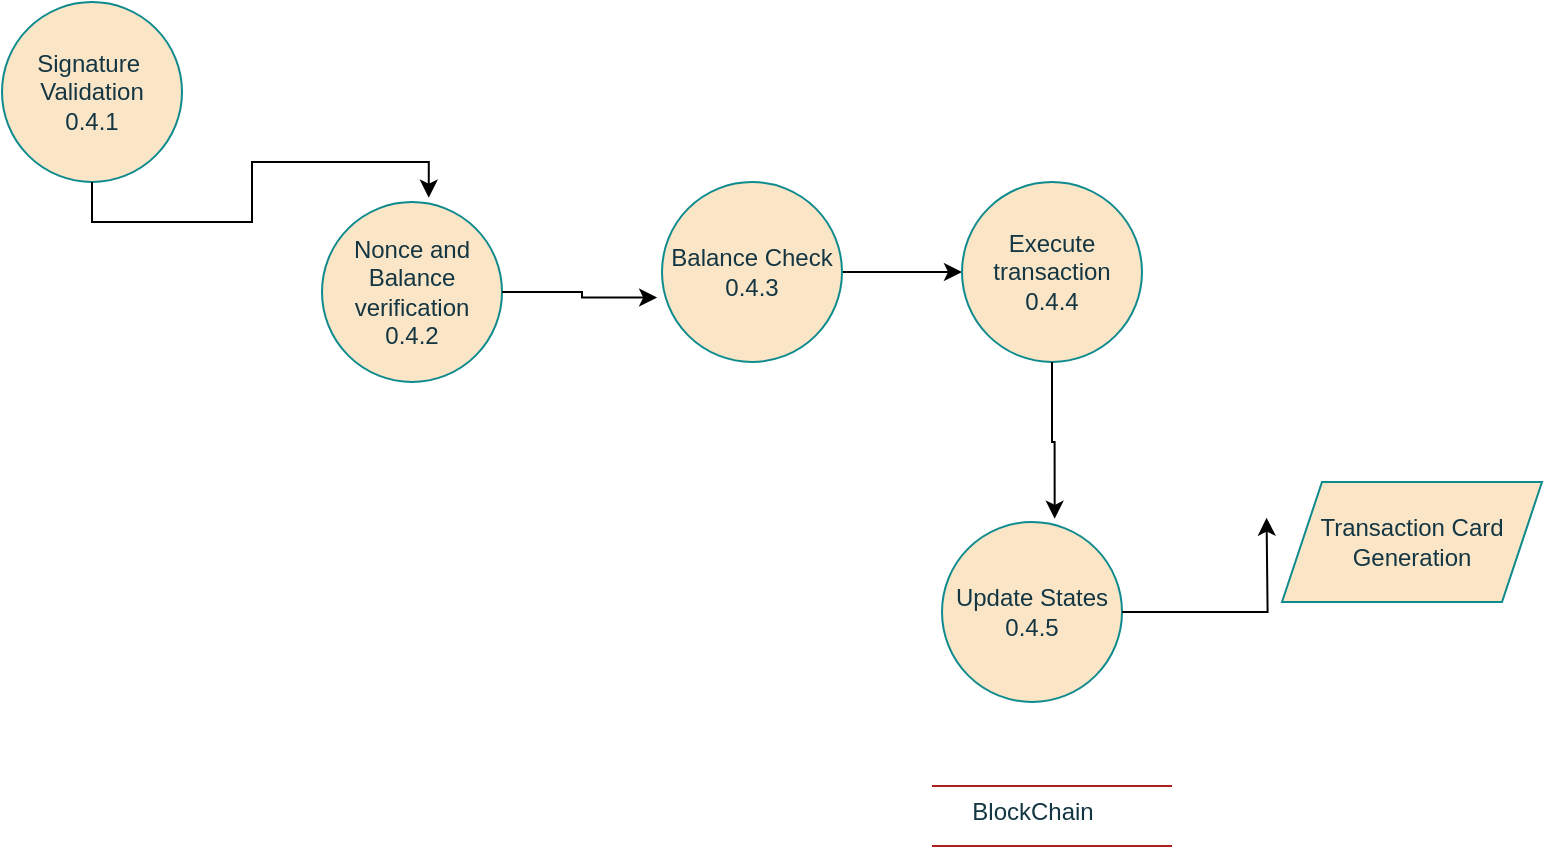 <mxfile version="24.7.17">
  <diagram name="Page-1" id="-_KTBW4BYFfM2nRhgjh7">
    <mxGraphModel dx="1216" dy="541" grid="1" gridSize="10" guides="1" tooltips="1" connect="1" arrows="1" fold="1" page="1" pageScale="1" pageWidth="850" pageHeight="1100" math="0" shadow="0">
      <root>
        <mxCell id="0" />
        <mxCell id="1" parent="0" />
        <mxCell id="YH-CRLP42BkAAgdWbxsX-3" value="Signature&amp;nbsp;&lt;div&gt;Validation&lt;/div&gt;&lt;div&gt;0.4.1&lt;/div&gt;" style="ellipse;whiteSpace=wrap;html=1;aspect=fixed;labelBackgroundColor=none;fillColor=#FAE5C7;strokeColor=#0F8B8D;fontColor=#143642;" vertex="1" parent="1">
          <mxGeometry x="70" y="460" width="90" height="90" as="geometry" />
        </mxCell>
        <mxCell id="YH-CRLP42BkAAgdWbxsX-10" value="Nonce and Balance verification&lt;div&gt;0.4.2&lt;/div&gt;" style="ellipse;whiteSpace=wrap;html=1;aspect=fixed;labelBackgroundColor=none;fillColor=#FAE5C7;strokeColor=#0F8B8D;fontColor=#143642;" vertex="1" parent="1">
          <mxGeometry x="230" y="560" width="90" height="90" as="geometry" />
        </mxCell>
        <mxCell id="YH-CRLP42BkAAgdWbxsX-16" style="edgeStyle=orthogonalEdgeStyle;rounded=0;orthogonalLoop=1;jettySize=auto;html=1;exitX=1;exitY=0.5;exitDx=0;exitDy=0;entryX=0;entryY=0.5;entryDx=0;entryDy=0;" edge="1" parent="1" source="YH-CRLP42BkAAgdWbxsX-11" target="YH-CRLP42BkAAgdWbxsX-12">
          <mxGeometry relative="1" as="geometry" />
        </mxCell>
        <mxCell id="YH-CRLP42BkAAgdWbxsX-11" value="Balance Check&lt;br&gt;0.4.3" style="ellipse;whiteSpace=wrap;html=1;aspect=fixed;labelBackgroundColor=none;fillColor=#FAE5C7;strokeColor=#0F8B8D;fontColor=#143642;" vertex="1" parent="1">
          <mxGeometry x="400" y="550" width="90" height="90" as="geometry" />
        </mxCell>
        <mxCell id="YH-CRLP42BkAAgdWbxsX-12" value="Execute transaction&lt;br&gt;0.4.4" style="ellipse;whiteSpace=wrap;html=1;aspect=fixed;labelBackgroundColor=none;fillColor=#FAE5C7;strokeColor=#0F8B8D;fontColor=#143642;" vertex="1" parent="1">
          <mxGeometry x="550" y="550" width="90" height="90" as="geometry" />
        </mxCell>
        <mxCell id="YH-CRLP42BkAAgdWbxsX-13" value="Update States&lt;div&gt;0.4.5&lt;/div&gt;" style="ellipse;whiteSpace=wrap;html=1;aspect=fixed;labelBackgroundColor=none;fillColor=#FAE5C7;strokeColor=#0F8B8D;fontColor=#143642;" vertex="1" parent="1">
          <mxGeometry x="540" y="720" width="90" height="90" as="geometry" />
        </mxCell>
        <mxCell id="YH-CRLP42BkAAgdWbxsX-14" style="edgeStyle=orthogonalEdgeStyle;rounded=0;orthogonalLoop=1;jettySize=auto;html=1;exitX=0.5;exitY=1;exitDx=0;exitDy=0;entryX=0.593;entryY=-0.024;entryDx=0;entryDy=0;entryPerimeter=0;" edge="1" parent="1" source="YH-CRLP42BkAAgdWbxsX-3" target="YH-CRLP42BkAAgdWbxsX-10">
          <mxGeometry relative="1" as="geometry" />
        </mxCell>
        <mxCell id="YH-CRLP42BkAAgdWbxsX-15" style="edgeStyle=orthogonalEdgeStyle;rounded=0;orthogonalLoop=1;jettySize=auto;html=1;exitX=1;exitY=0.5;exitDx=0;exitDy=0;entryX=-0.027;entryY=0.642;entryDx=0;entryDy=0;entryPerimeter=0;" edge="1" parent="1" source="YH-CRLP42BkAAgdWbxsX-10" target="YH-CRLP42BkAAgdWbxsX-11">
          <mxGeometry relative="1" as="geometry" />
        </mxCell>
        <mxCell id="YH-CRLP42BkAAgdWbxsX-17" style="edgeStyle=orthogonalEdgeStyle;rounded=0;orthogonalLoop=1;jettySize=auto;html=1;exitX=0.5;exitY=1;exitDx=0;exitDy=0;entryX=0.626;entryY=-0.018;entryDx=0;entryDy=0;entryPerimeter=0;" edge="1" parent="1" source="YH-CRLP42BkAAgdWbxsX-12" target="YH-CRLP42BkAAgdWbxsX-13">
          <mxGeometry relative="1" as="geometry" />
        </mxCell>
        <mxCell id="YH-CRLP42BkAAgdWbxsX-19" style="edgeStyle=orthogonalEdgeStyle;rounded=0;orthogonalLoop=1;jettySize=auto;html=1;exitX=1;exitY=0.5;exitDx=0;exitDy=0;entryX=0.019;entryY=0.464;entryDx=0;entryDy=0;entryPerimeter=0;" edge="1" parent="1" source="YH-CRLP42BkAAgdWbxsX-13">
          <mxGeometry relative="1" as="geometry">
            <mxPoint x="702.28" y="717.84" as="targetPoint" />
          </mxGeometry>
        </mxCell>
        <mxCell id="YH-CRLP42BkAAgdWbxsX-20" value="" style="group;labelBackgroundColor=none;fontColor=#143642;" vertex="1" connectable="0" parent="1">
          <mxGeometry x="535" y="852" width="120" height="30" as="geometry" />
        </mxCell>
        <mxCell id="YH-CRLP42BkAAgdWbxsX-21" value="" style="endArrow=none;html=1;rounded=0;labelBackgroundColor=none;strokeColor=#A8201A;fontColor=default;" edge="1" parent="YH-CRLP42BkAAgdWbxsX-20">
          <mxGeometry width="50" height="50" relative="1" as="geometry">
            <mxPoint as="sourcePoint" />
            <mxPoint x="120" as="targetPoint" />
          </mxGeometry>
        </mxCell>
        <mxCell id="YH-CRLP42BkAAgdWbxsX-22" value="" style="endArrow=none;html=1;rounded=0;labelBackgroundColor=none;strokeColor=#A8201A;fontColor=default;" edge="1" parent="YH-CRLP42BkAAgdWbxsX-20">
          <mxGeometry width="50" height="50" relative="1" as="geometry">
            <mxPoint y="30" as="sourcePoint" />
            <mxPoint x="120" y="30" as="targetPoint" />
          </mxGeometry>
        </mxCell>
        <mxCell id="YH-CRLP42BkAAgdWbxsX-23" value="BlockChain" style="text;html=1;align=center;verticalAlign=middle;resizable=0;points=[];autosize=1;strokeColor=none;fillColor=none;labelBackgroundColor=none;fontColor=#143642;" vertex="1" parent="1">
          <mxGeometry x="545" y="850" width="80" height="30" as="geometry" />
        </mxCell>
        <mxCell id="YH-CRLP42BkAAgdWbxsX-24" value="Transaction Card&lt;div&gt;Generation&lt;/div&gt;" style="shape=parallelogram;perimeter=parallelogramPerimeter;whiteSpace=wrap;html=1;fixedSize=1;labelBackgroundColor=none;fillColor=#FAE5C7;strokeColor=#0F8B8D;fontColor=#143642;" vertex="1" parent="1">
          <mxGeometry x="710" y="700" width="130" height="60" as="geometry" />
        </mxCell>
      </root>
    </mxGraphModel>
  </diagram>
</mxfile>
